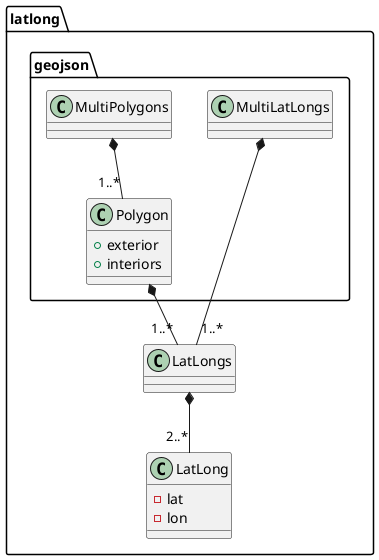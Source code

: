 @startuml

'Copyright (c) 2024 Via Technology Ltd. All Rights Reserved.

' title LatLong Class Diagram

set namespaceSeparator ::

    namespace latlong {
        class geojson::Polygon {
            + exterior
            + interiors
        }
        
        class LatLong {
            - lat
            - lon
        }

        geojson::MultiPolygons *-- "1..*" geojson::Polygon
        geojson::Polygon   *-- "1..*" LatLongs
        geojson::MultiLatLongs *-- "1..*" LatLongs
        LatLongs *-- "2..*" LatLong
    }
@enduml
